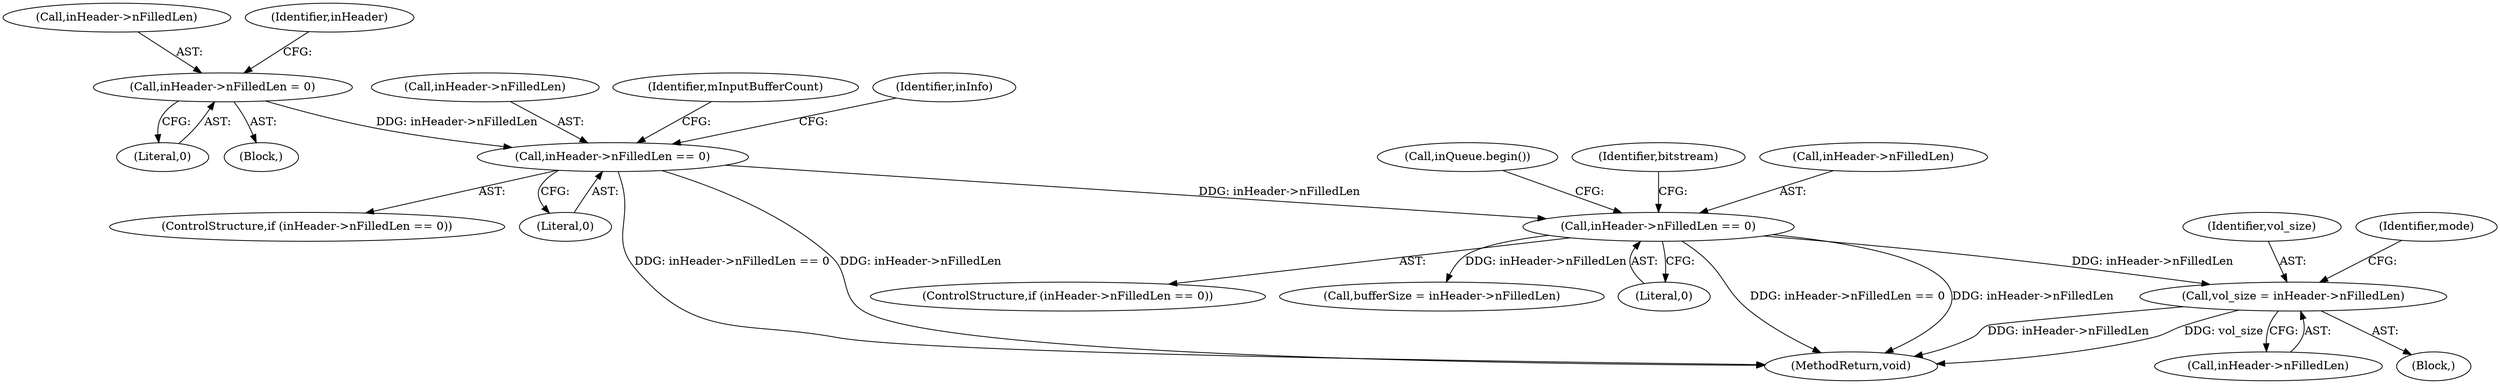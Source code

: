digraph "0_Android_d2f47191538837e796e2b10c1ff7e1ee35f6e0ab@pointer" {
"1000297" [label="(Call,vol_size = inHeader->nFilledLen)"];
"1000169" [label="(Call,inHeader->nFilledLen == 0)"];
"1000540" [label="(Call,inHeader->nFilledLen == 0)"];
"1000515" [label="(Call,inHeader->nFilledLen = 0)"];
"1000541" [label="(Call,inHeader->nFilledLen)"];
"1000615" [label="(MethodReturn,void)"];
"1000173" [label="(Literal,0)"];
"1000169" [label="(Call,inHeader->nFilledLen == 0)"];
"1000168" [label="(ControlStructure,if (inHeader->nFilledLen == 0))"];
"1000298" [label="(Identifier,vol_size)"];
"1000539" [label="(ControlStructure,if (inHeader->nFilledLen == 0))"];
"1000176" [label="(Call,inQueue.begin())"];
"1000540" [label="(Call,inHeader->nFilledLen == 0)"];
"1000562" [label="(Identifier,mInputBufferCount)"];
"1000544" [label="(Literal,0)"];
"1000240" [label="(Identifier,bitstream)"];
"1000299" [label="(Call,inHeader->nFilledLen)"];
"1000304" [label="(Identifier,mode)"];
"1000461" [label="(Call,bufferSize = inHeader->nFilledLen)"];
"1000519" [label="(Literal,0)"];
"1000170" [label="(Call,inHeader->nFilledLen)"];
"1000516" [label="(Call,inHeader->nFilledLen)"];
"1000297" [label="(Call,vol_size = inHeader->nFilledLen)"];
"1000291" [label="(Block,)"];
"1000515" [label="(Call,inHeader->nFilledLen = 0)"];
"1000129" [label="(Block,)"];
"1000523" [label="(Identifier,inHeader)"];
"1000548" [label="(Identifier,inInfo)"];
"1000297" -> "1000291"  [label="AST: "];
"1000297" -> "1000299"  [label="CFG: "];
"1000298" -> "1000297"  [label="AST: "];
"1000299" -> "1000297"  [label="AST: "];
"1000304" -> "1000297"  [label="CFG: "];
"1000297" -> "1000615"  [label="DDG: vol_size"];
"1000297" -> "1000615"  [label="DDG: inHeader->nFilledLen"];
"1000169" -> "1000297"  [label="DDG: inHeader->nFilledLen"];
"1000169" -> "1000168"  [label="AST: "];
"1000169" -> "1000173"  [label="CFG: "];
"1000170" -> "1000169"  [label="AST: "];
"1000173" -> "1000169"  [label="AST: "];
"1000176" -> "1000169"  [label="CFG: "];
"1000240" -> "1000169"  [label="CFG: "];
"1000169" -> "1000615"  [label="DDG: inHeader->nFilledLen == 0"];
"1000169" -> "1000615"  [label="DDG: inHeader->nFilledLen"];
"1000540" -> "1000169"  [label="DDG: inHeader->nFilledLen"];
"1000169" -> "1000461"  [label="DDG: inHeader->nFilledLen"];
"1000540" -> "1000539"  [label="AST: "];
"1000540" -> "1000544"  [label="CFG: "];
"1000541" -> "1000540"  [label="AST: "];
"1000544" -> "1000540"  [label="AST: "];
"1000548" -> "1000540"  [label="CFG: "];
"1000562" -> "1000540"  [label="CFG: "];
"1000540" -> "1000615"  [label="DDG: inHeader->nFilledLen == 0"];
"1000540" -> "1000615"  [label="DDG: inHeader->nFilledLen"];
"1000515" -> "1000540"  [label="DDG: inHeader->nFilledLen"];
"1000515" -> "1000129"  [label="AST: "];
"1000515" -> "1000519"  [label="CFG: "];
"1000516" -> "1000515"  [label="AST: "];
"1000519" -> "1000515"  [label="AST: "];
"1000523" -> "1000515"  [label="CFG: "];
}

